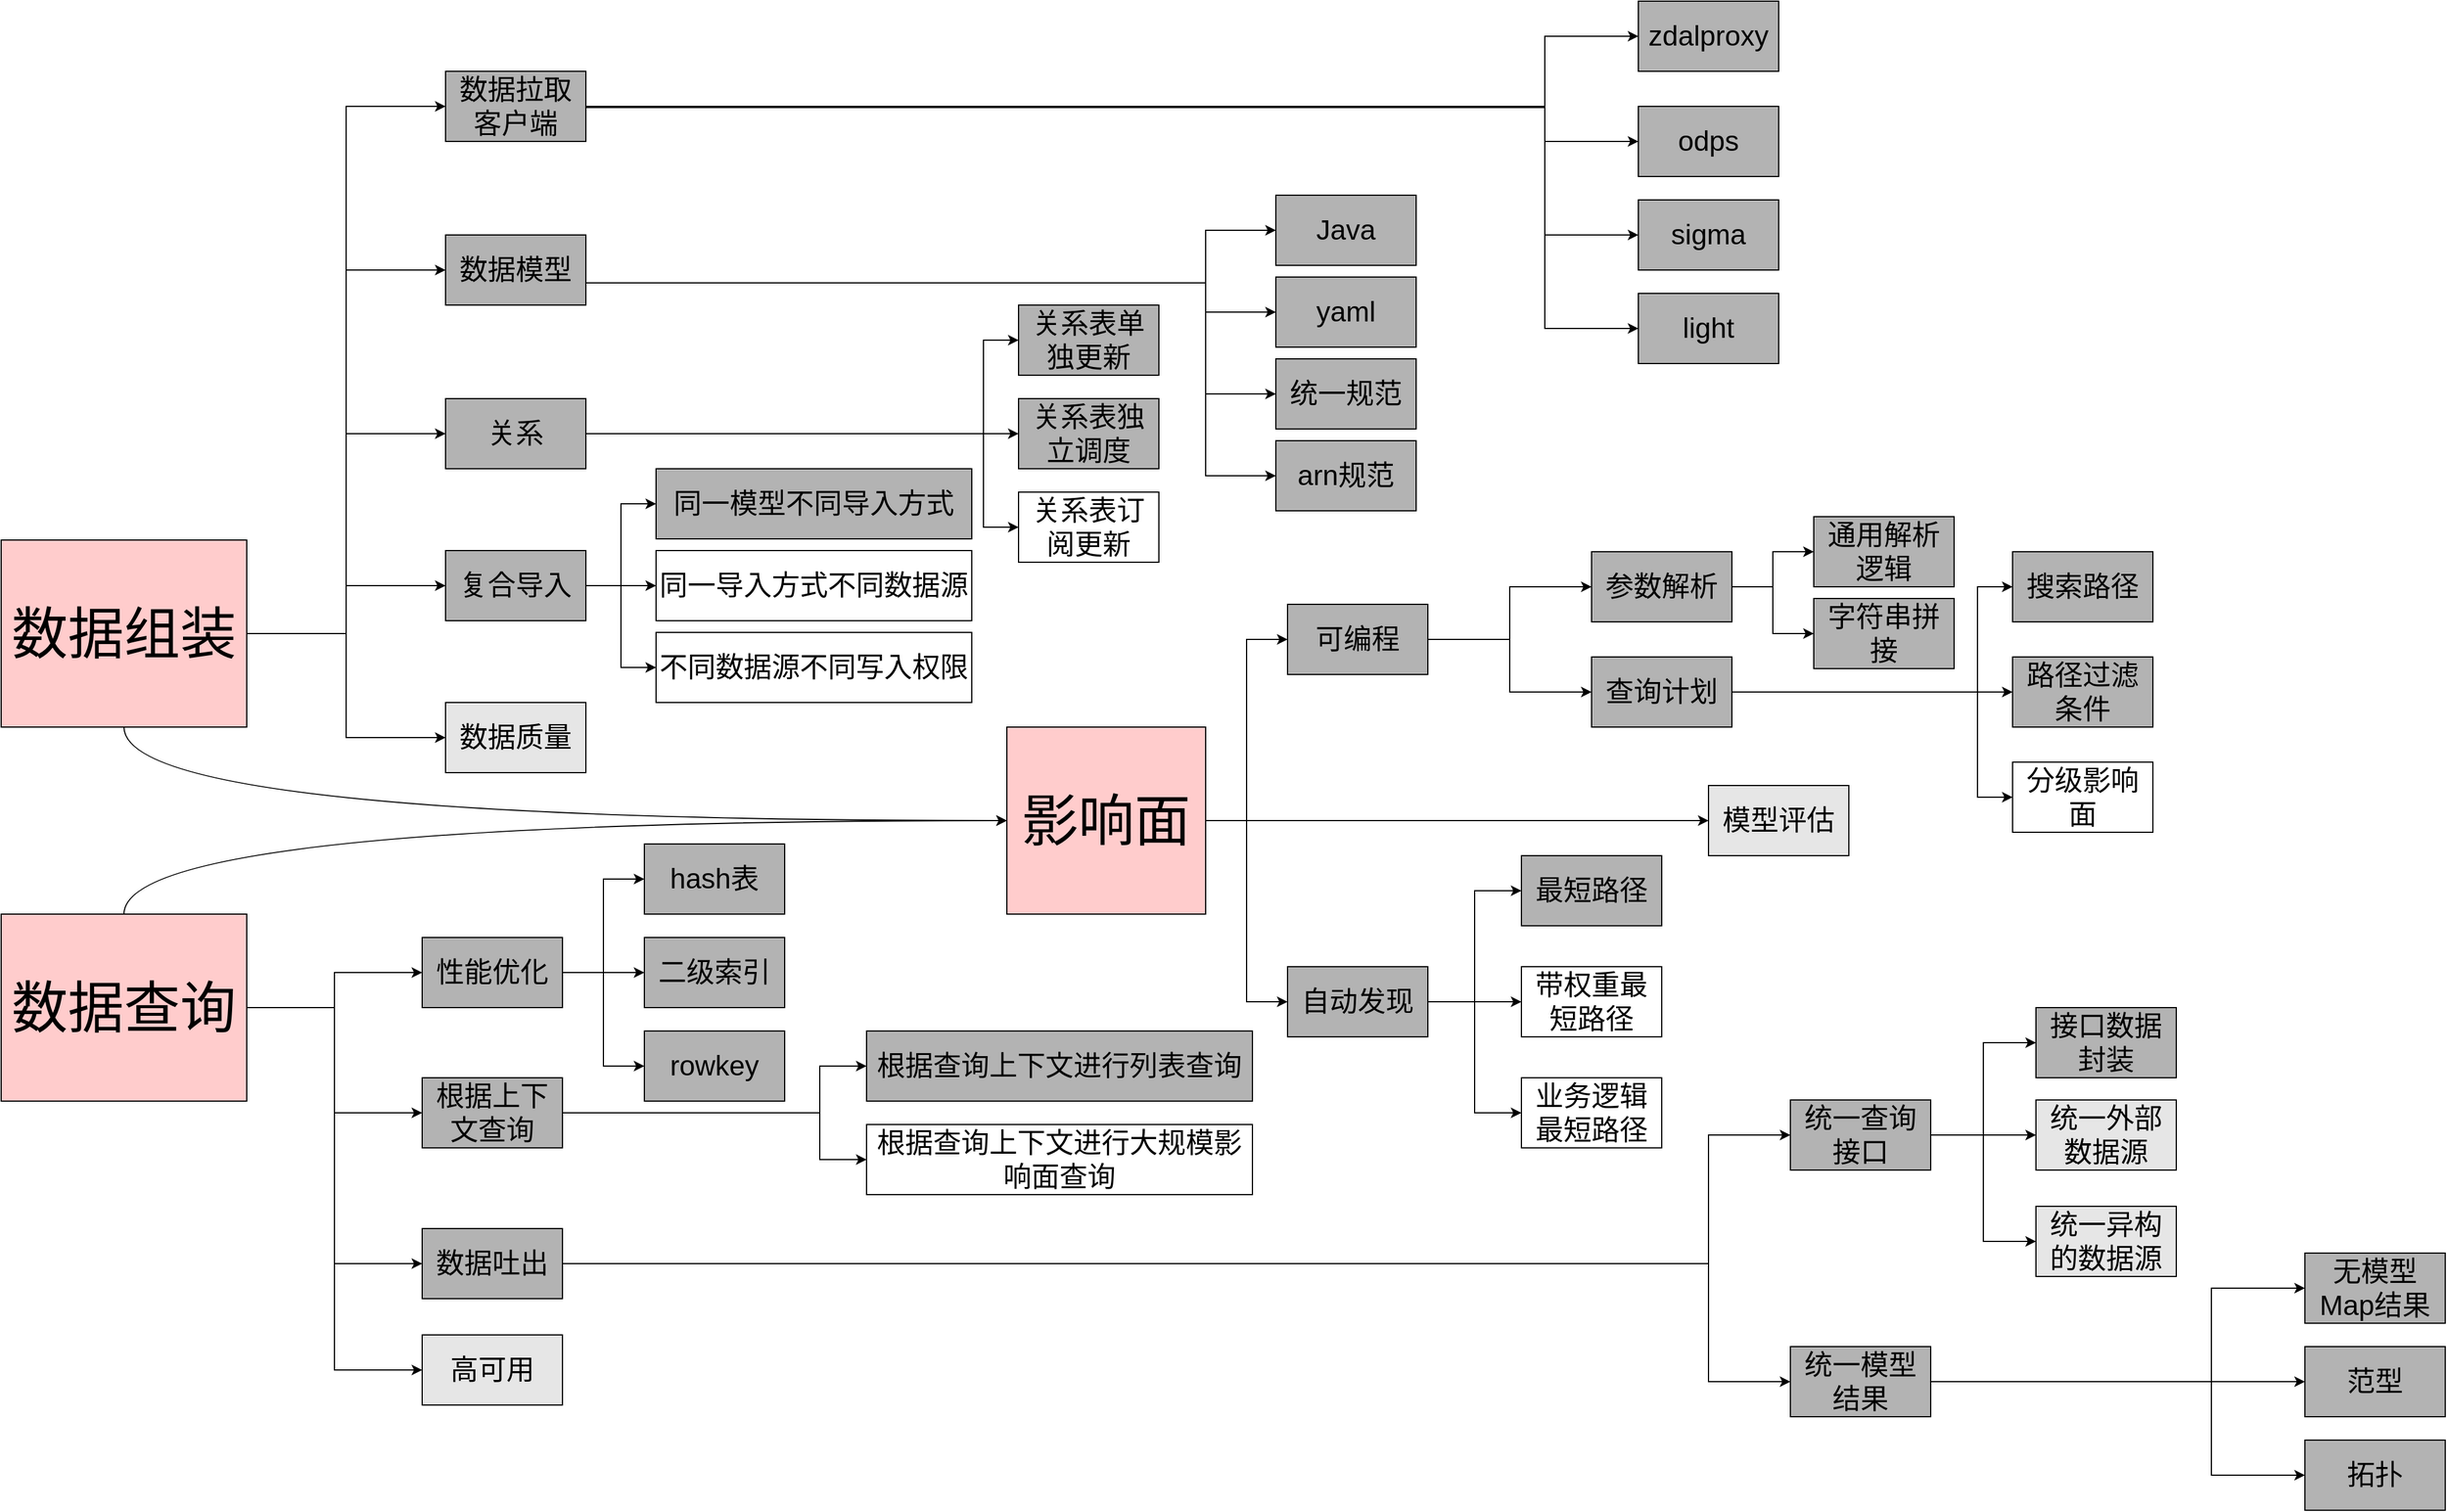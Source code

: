 <mxfile version="12.8.1" type="github">
  <diagram id="SqESzxWNPk29sI8p1Rc2" name="Page-1">
    <mxGraphModel dx="3057" dy="2520" grid="1" gridSize="10" guides="1" tooltips="1" connect="1" arrows="1" fold="1" page="1" pageScale="1" pageWidth="827" pageHeight="1169" math="0" shadow="0">
      <root>
        <mxCell id="0" />
        <mxCell id="1" parent="0" />
        <mxCell id="NBVT0KH5Xc10zF8hWyY_-23" style="edgeStyle=orthogonalEdgeStyle;rounded=0;orthogonalLoop=1;jettySize=auto;html=1;exitX=1;exitY=0.5;exitDx=0;exitDy=0;entryX=0;entryY=0.5;entryDx=0;entryDy=0;fillColor=#B3B3B3;" parent="1" source="fmcavVUVDH8g0gvI5zor-2" target="BBNGL1OK1R0SubXPaPE9-8" edge="1">
          <mxGeometry relative="1" as="geometry">
            <mxPoint x="480" y="-460" as="sourcePoint" />
          </mxGeometry>
        </mxCell>
        <mxCell id="NBVT0KH5Xc10zF8hWyY_-24" style="edgeStyle=orthogonalEdgeStyle;rounded=0;orthogonalLoop=1;jettySize=auto;html=1;exitX=1;exitY=0.5;exitDx=0;exitDy=0;entryX=0;entryY=0.5;entryDx=0;entryDy=0;fillColor=#B3B3B3;" parent="1" source="fmcavVUVDH8g0gvI5zor-2" target="BBNGL1OK1R0SubXPaPE9-7" edge="1">
          <mxGeometry relative="1" as="geometry">
            <mxPoint x="480" y="-460" as="sourcePoint" />
          </mxGeometry>
        </mxCell>
        <mxCell id="NBVT0KH5Xc10zF8hWyY_-25" style="edgeStyle=orthogonalEdgeStyle;rounded=0;orthogonalLoop=1;jettySize=auto;html=1;exitX=1;exitY=0.5;exitDx=0;exitDy=0;entryX=0;entryY=0.5;entryDx=0;entryDy=0;fillColor=#B3B3B3;" parent="1" source="fmcavVUVDH8g0gvI5zor-2" target="BBNGL1OK1R0SubXPaPE9-6" edge="1">
          <mxGeometry relative="1" as="geometry">
            <mxPoint x="480" y="-460" as="sourcePoint" />
          </mxGeometry>
        </mxCell>
        <mxCell id="NBVT0KH5Xc10zF8hWyY_-26" style="edgeStyle=orthogonalEdgeStyle;rounded=0;orthogonalLoop=1;jettySize=auto;html=1;exitX=1;exitY=0.5;exitDx=0;exitDy=0;entryX=0;entryY=0.5;entryDx=0;entryDy=0;fillColor=#B3B3B3;" parent="1" source="fmcavVUVDH8g0gvI5zor-2" target="BBNGL1OK1R0SubXPaPE9-5" edge="1">
          <mxGeometry relative="1" as="geometry">
            <mxPoint x="480" y="-460" as="sourcePoint" />
          </mxGeometry>
        </mxCell>
        <mxCell id="NBVT0KH5Xc10zF8hWyY_-30" style="edgeStyle=orthogonalEdgeStyle;rounded=0;orthogonalLoop=1;jettySize=auto;html=1;exitX=0.5;exitY=1;exitDx=0;exitDy=0;entryX=0;entryY=0.5;entryDx=0;entryDy=0;fillColor=#B3B3B3;curved=1;" parent="1" source="fmcavVUVDH8g0gvI5zor-2" target="BBNGL1OK1R0SubXPaPE9-4" edge="1">
          <mxGeometry relative="1" as="geometry">
            <mxPoint x="420" y="-430.0" as="sourcePoint" />
            <mxPoint x="1070" y="-370.0" as="targetPoint" />
          </mxGeometry>
        </mxCell>
        <mxCell id="6mLLUKD_3d6DJqKXJfNS-2" style="edgeStyle=orthogonalEdgeStyle;rounded=0;orthogonalLoop=1;jettySize=auto;html=1;exitX=1;exitY=0.5;exitDx=0;exitDy=0;entryX=0;entryY=0.5;entryDx=0;entryDy=0;fillColor=#B3B3B3;" parent="1" source="fmcavVUVDH8g0gvI5zor-2" target="6mLLUKD_3d6DJqKXJfNS-1" edge="1">
          <mxGeometry relative="1" as="geometry">
            <mxPoint x="480" y="-460" as="sourcePoint" />
            <mxPoint x="580" y="-380.0" as="targetPoint" />
          </mxGeometry>
        </mxCell>
        <mxCell id="NBVT0KH5Xc10zF8hWyY_-27" style="edgeStyle=orthogonalEdgeStyle;rounded=0;orthogonalLoop=1;jettySize=auto;html=1;exitX=1;exitY=0.5;exitDx=0;exitDy=0;entryX=0;entryY=0.5;entryDx=0;entryDy=0;fillColor=#B3B3B3;" parent="1" source="fmcavVUVDH8g0gvI5zor-4" target="BBNGL1OK1R0SubXPaPE9-9" edge="1">
          <mxGeometry relative="1" as="geometry">
            <mxPoint x="470" y="-129" as="sourcePoint" />
          </mxGeometry>
        </mxCell>
        <mxCell id="NBVT0KH5Xc10zF8hWyY_-28" style="edgeStyle=orthogonalEdgeStyle;rounded=0;orthogonalLoop=1;jettySize=auto;html=1;exitX=1;exitY=0.5;exitDx=0;exitDy=0;entryX=0;entryY=0.5;entryDx=0;entryDy=0;fillColor=#B3B3B3;" parent="1" source="fmcavVUVDH8g0gvI5zor-4" target="BBNGL1OK1R0SubXPaPE9-10" edge="1">
          <mxGeometry relative="1" as="geometry">
            <mxPoint x="470" y="-129" as="sourcePoint" />
          </mxGeometry>
        </mxCell>
        <mxCell id="NBVT0KH5Xc10zF8hWyY_-29" style="edgeStyle=orthogonalEdgeStyle;rounded=0;orthogonalLoop=1;jettySize=auto;html=1;exitX=1;exitY=0.5;exitDx=0;exitDy=0;entryX=0;entryY=0.5;entryDx=0;entryDy=0;fillColor=#B3B3B3;" parent="1" source="fmcavVUVDH8g0gvI5zor-4" target="BBNGL1OK1R0SubXPaPE9-11" edge="1">
          <mxGeometry relative="1" as="geometry">
            <mxPoint x="470" y="-129" as="sourcePoint" />
          </mxGeometry>
        </mxCell>
        <mxCell id="NBVT0KH5Xc10zF8hWyY_-31" style="edgeStyle=orthogonalEdgeStyle;rounded=0;orthogonalLoop=1;jettySize=auto;html=1;exitX=0.5;exitY=0;exitDx=0;exitDy=0;entryX=0;entryY=0.5;entryDx=0;entryDy=0;fillColor=#B3B3B3;curved=1;" parent="1" source="fmcavVUVDH8g0gvI5zor-4" target="BBNGL1OK1R0SubXPaPE9-4" edge="1">
          <mxGeometry relative="1" as="geometry">
            <mxPoint x="410" y="-159" as="sourcePoint" />
          </mxGeometry>
        </mxCell>
        <mxCell id="6mLLUKD_3d6DJqKXJfNS-4" style="edgeStyle=orthogonalEdgeStyle;rounded=0;orthogonalLoop=1;jettySize=auto;html=1;exitX=1;exitY=0.5;exitDx=0;exitDy=0;entryX=0;entryY=0.5;entryDx=0;entryDy=0;fillColor=#B3B3B3;" parent="1" source="fmcavVUVDH8g0gvI5zor-4" target="6mLLUKD_3d6DJqKXJfNS-3" edge="1">
          <mxGeometry relative="1" as="geometry">
            <mxPoint x="470" y="-129" as="sourcePoint" />
          </mxGeometry>
        </mxCell>
        <mxCell id="NBVT0KH5Xc10zF8hWyY_-32" style="edgeStyle=orthogonalEdgeStyle;rounded=0;orthogonalLoop=1;jettySize=auto;html=1;exitX=1;exitY=0.5;exitDx=0;exitDy=0;entryX=0;entryY=0.5;entryDx=0;entryDy=0;fillColor=#B3B3B3;" parent="1" source="BBNGL1OK1R0SubXPaPE9-4" target="BBNGL1OK1R0SubXPaPE9-12" edge="1">
          <mxGeometry relative="1" as="geometry" />
        </mxCell>
        <mxCell id="NBVT0KH5Xc10zF8hWyY_-33" style="edgeStyle=orthogonalEdgeStyle;rounded=0;orthogonalLoop=1;jettySize=auto;html=1;exitX=1;exitY=0.5;exitDx=0;exitDy=0;entryX=0;entryY=0.5;entryDx=0;entryDy=0;fillColor=#B3B3B3;" parent="1" source="BBNGL1OK1R0SubXPaPE9-4" target="BBNGL1OK1R0SubXPaPE9-13" edge="1">
          <mxGeometry relative="1" as="geometry" />
        </mxCell>
        <mxCell id="6mLLUKD_3d6DJqKXJfNS-6" style="edgeStyle=orthogonalEdgeStyle;rounded=0;orthogonalLoop=1;jettySize=auto;html=1;exitX=1;exitY=0.5;exitDx=0;exitDy=0;entryX=0;entryY=0.5;entryDx=0;entryDy=0;fillColor=#B3B3B3;" parent="1" source="BBNGL1OK1R0SubXPaPE9-4" target="6mLLUKD_3d6DJqKXJfNS-5" edge="1">
          <mxGeometry relative="1" as="geometry" />
        </mxCell>
        <mxCell id="BBNGL1OK1R0SubXPaPE9-4" value="&lt;font style=&quot;font-size: 48px&quot;&gt;影响面&lt;/font&gt;" style="rounded=0;whiteSpace=wrap;html=1;fillColor=#FFCCCC;" parent="1" vertex="1">
          <mxGeometry x="1060" y="-339" width="170" height="160" as="geometry" />
        </mxCell>
        <mxCell id="NBVT0KH5Xc10zF8hWyY_-57" style="edgeStyle=orthogonalEdgeStyle;rounded=0;orthogonalLoop=1;jettySize=auto;html=1;exitX=1;exitY=0.5;exitDx=0;exitDy=0;entryX=0;entryY=0.5;entryDx=0;entryDy=0;fillColor=#B3B3B3;" parent="1" source="BBNGL1OK1R0SubXPaPE9-5" target="NBVT0KH5Xc10zF8hWyY_-35" edge="1">
          <mxGeometry relative="1" as="geometry">
            <mxPoint x="880.0" y="-789" as="targetPoint" />
            <Array as="points">
              <mxPoint x="1520" y="-869" />
              <mxPoint x="1520" y="-930" />
            </Array>
          </mxGeometry>
        </mxCell>
        <mxCell id="NBVT0KH5Xc10zF8hWyY_-58" style="edgeStyle=orthogonalEdgeStyle;rounded=0;orthogonalLoop=1;jettySize=auto;html=1;exitX=1;exitY=0.5;exitDx=0;exitDy=0;entryX=0;entryY=0.5;entryDx=0;entryDy=0;fillColor=#B3B3B3;" parent="1" source="BBNGL1OK1R0SubXPaPE9-5" target="NBVT0KH5Xc10zF8hWyY_-36" edge="1">
          <mxGeometry relative="1" as="geometry">
            <Array as="points">
              <mxPoint x="1520" y="-870" />
              <mxPoint x="1520" y="-840" />
            </Array>
          </mxGeometry>
        </mxCell>
        <mxCell id="NBVT0KH5Xc10zF8hWyY_-59" style="edgeStyle=orthogonalEdgeStyle;rounded=0;orthogonalLoop=1;jettySize=auto;html=1;exitX=1;exitY=0.5;exitDx=0;exitDy=0;entryX=0;entryY=0.5;entryDx=0;entryDy=0;fillColor=#B3B3B3;" parent="1" source="BBNGL1OK1R0SubXPaPE9-5" target="NBVT0KH5Xc10zF8hWyY_-37" edge="1">
          <mxGeometry relative="1" as="geometry">
            <Array as="points">
              <mxPoint x="1520" y="-870" />
              <mxPoint x="1520" y="-760" />
            </Array>
          </mxGeometry>
        </mxCell>
        <mxCell id="NBVT0KH5Xc10zF8hWyY_-60" style="edgeStyle=orthogonalEdgeStyle;rounded=0;orthogonalLoop=1;jettySize=auto;html=1;exitX=1;exitY=0.5;exitDx=0;exitDy=0;entryX=0;entryY=0.5;entryDx=0;entryDy=0;fillColor=#B3B3B3;" parent="1" source="BBNGL1OK1R0SubXPaPE9-5" target="NBVT0KH5Xc10zF8hWyY_-38" edge="1">
          <mxGeometry relative="1" as="geometry">
            <Array as="points">
              <mxPoint x="1520" y="-870" />
              <mxPoint x="1520" y="-680" />
            </Array>
          </mxGeometry>
        </mxCell>
        <mxCell id="BBNGL1OK1R0SubXPaPE9-5" value="&lt;font style=&quot;font-size: 24px&quot;&gt;数据拉取客户端&lt;/font&gt;" style="rounded=0;whiteSpace=wrap;html=1;fillColor=#B3B3B3;" parent="1" vertex="1">
          <mxGeometry x="580" y="-900" width="120" height="60" as="geometry" />
        </mxCell>
        <mxCell id="NBVT0KH5Xc10zF8hWyY_-94" style="edgeStyle=orthogonalEdgeStyle;rounded=0;orthogonalLoop=1;jettySize=auto;html=1;exitX=1;exitY=0.5;exitDx=0;exitDy=0;entryX=0;entryY=0.5;entryDx=0;entryDy=0;fillColor=#B3B3B3;" parent="1" source="BBNGL1OK1R0SubXPaPE9-6" target="NBVT0KH5Xc10zF8hWyY_-39" edge="1">
          <mxGeometry relative="1" as="geometry">
            <Array as="points">
              <mxPoint x="700" y="-719" />
              <mxPoint x="1230" y="-719" />
              <mxPoint x="1230" y="-764" />
            </Array>
          </mxGeometry>
        </mxCell>
        <mxCell id="NBVT0KH5Xc10zF8hWyY_-95" style="edgeStyle=orthogonalEdgeStyle;rounded=0;orthogonalLoop=1;jettySize=auto;html=1;exitX=1;exitY=0.5;exitDx=0;exitDy=0;entryX=0;entryY=0.5;entryDx=0;entryDy=0;fillColor=#B3B3B3;" parent="1" source="BBNGL1OK1R0SubXPaPE9-6" target="NBVT0KH5Xc10zF8hWyY_-40" edge="1">
          <mxGeometry relative="1" as="geometry">
            <Array as="points">
              <mxPoint x="700" y="-719" />
              <mxPoint x="1230" y="-719" />
              <mxPoint x="1230" y="-694" />
            </Array>
          </mxGeometry>
        </mxCell>
        <mxCell id="NBVT0KH5Xc10zF8hWyY_-96" style="edgeStyle=orthogonalEdgeStyle;rounded=0;orthogonalLoop=1;jettySize=auto;html=1;exitX=1;exitY=0.5;exitDx=0;exitDy=0;entryX=0;entryY=0.5;entryDx=0;entryDy=0;fillColor=#B3B3B3;" parent="1" source="BBNGL1OK1R0SubXPaPE9-6" target="NBVT0KH5Xc10zF8hWyY_-41" edge="1">
          <mxGeometry relative="1" as="geometry">
            <Array as="points">
              <mxPoint x="700" y="-719" />
              <mxPoint x="1230" y="-719" />
              <mxPoint x="1230" y="-624" />
            </Array>
          </mxGeometry>
        </mxCell>
        <mxCell id="NBVT0KH5Xc10zF8hWyY_-97" style="edgeStyle=orthogonalEdgeStyle;rounded=0;orthogonalLoop=1;jettySize=auto;html=1;exitX=1;exitY=0.5;exitDx=0;exitDy=0;entryX=0;entryY=0.5;entryDx=0;entryDy=0;fillColor=#B3B3B3;" parent="1" source="BBNGL1OK1R0SubXPaPE9-6" target="NBVT0KH5Xc10zF8hWyY_-42" edge="1">
          <mxGeometry relative="1" as="geometry">
            <Array as="points">
              <mxPoint x="700" y="-719" />
              <mxPoint x="1230" y="-719" />
              <mxPoint x="1230" y="-554" />
            </Array>
          </mxGeometry>
        </mxCell>
        <mxCell id="BBNGL1OK1R0SubXPaPE9-6" value="&lt;font style=&quot;font-size: 24px&quot;&gt;数据模型&lt;/font&gt;" style="rounded=0;whiteSpace=wrap;html=1;fillColor=#B3B3B3;" parent="1" vertex="1">
          <mxGeometry x="580" y="-760" width="120" height="60" as="geometry" />
        </mxCell>
        <mxCell id="NBVT0KH5Xc10zF8hWyY_-55" style="edgeStyle=orthogonalEdgeStyle;rounded=0;orthogonalLoop=1;jettySize=auto;html=1;exitX=1;exitY=0.5;exitDx=0;exitDy=0;entryX=0;entryY=0.5;entryDx=0;entryDy=0;fillColor=#B3B3B3;" parent="1" source="BBNGL1OK1R0SubXPaPE9-7" target="NBVT0KH5Xc10zF8hWyY_-53" edge="1">
          <mxGeometry relative="1" as="geometry">
            <Array as="points">
              <mxPoint x="1040" y="-590" />
              <mxPoint x="1040" y="-670" />
            </Array>
          </mxGeometry>
        </mxCell>
        <mxCell id="NBVT0KH5Xc10zF8hWyY_-56" style="edgeStyle=orthogonalEdgeStyle;rounded=0;orthogonalLoop=1;jettySize=auto;html=1;exitX=1;exitY=0.5;exitDx=0;exitDy=0;entryX=0;entryY=0.5;entryDx=0;entryDy=0;fillColor=#B3B3B3;" parent="1" source="BBNGL1OK1R0SubXPaPE9-7" target="NBVT0KH5Xc10zF8hWyY_-54" edge="1">
          <mxGeometry relative="1" as="geometry">
            <Array as="points">
              <mxPoint x="1040" y="-590" />
              <mxPoint x="1040" y="-510" />
            </Array>
          </mxGeometry>
        </mxCell>
        <mxCell id="BBNGL1OK1R0SubXPaPE9-7" value="&lt;font style=&quot;font-size: 24px&quot;&gt;关系&lt;/font&gt;" style="rounded=0;whiteSpace=wrap;html=1;fillColor=#B3B3B3;" parent="1" vertex="1">
          <mxGeometry x="580" y="-620" width="120" height="60" as="geometry" />
        </mxCell>
        <mxCell id="NBVT0KH5Xc10zF8hWyY_-64" style="edgeStyle=orthogonalEdgeStyle;rounded=0;orthogonalLoop=1;jettySize=auto;html=1;exitX=1;exitY=0.5;exitDx=0;exitDy=0;entryX=0;entryY=0.5;entryDx=0;entryDy=0;fillColor=#B3B3B3;" parent="1" source="BBNGL1OK1R0SubXPaPE9-8" target="NBVT0KH5Xc10zF8hWyY_-61" edge="1">
          <mxGeometry relative="1" as="geometry" />
        </mxCell>
        <mxCell id="NBVT0KH5Xc10zF8hWyY_-65" style="edgeStyle=orthogonalEdgeStyle;rounded=0;orthogonalLoop=1;jettySize=auto;html=1;exitX=1;exitY=0.5;exitDx=0;exitDy=0;entryX=0;entryY=0.5;entryDx=0;entryDy=0;fillColor=#B3B3B3;" parent="1" source="BBNGL1OK1R0SubXPaPE9-8" target="NBVT0KH5Xc10zF8hWyY_-62" edge="1">
          <mxGeometry relative="1" as="geometry" />
        </mxCell>
        <mxCell id="NBVT0KH5Xc10zF8hWyY_-66" style="edgeStyle=orthogonalEdgeStyle;rounded=0;orthogonalLoop=1;jettySize=auto;html=1;exitX=1;exitY=0.5;exitDx=0;exitDy=0;entryX=0;entryY=0.5;entryDx=0;entryDy=0;fillColor=#B3B3B3;" parent="1" source="BBNGL1OK1R0SubXPaPE9-8" target="NBVT0KH5Xc10zF8hWyY_-63" edge="1">
          <mxGeometry relative="1" as="geometry" />
        </mxCell>
        <mxCell id="BBNGL1OK1R0SubXPaPE9-8" value="&lt;font style=&quot;font-size: 24px&quot;&gt;复合导入&lt;/font&gt;" style="rounded=0;whiteSpace=wrap;html=1;fillColor=#B3B3B3;" parent="1" vertex="1">
          <mxGeometry x="580" y="-490" width="120" height="60" as="geometry" />
        </mxCell>
        <mxCell id="NBVT0KH5Xc10zF8hWyY_-74" style="edgeStyle=orthogonalEdgeStyle;rounded=0;orthogonalLoop=1;jettySize=auto;html=1;exitX=1;exitY=0.5;exitDx=0;exitDy=0;entryX=0;entryY=0.5;entryDx=0;entryDy=0;fillColor=#B3B3B3;" parent="1" source="BBNGL1OK1R0SubXPaPE9-9" target="NBVT0KH5Xc10zF8hWyY_-67" edge="1">
          <mxGeometry relative="1" as="geometry" />
        </mxCell>
        <mxCell id="NBVT0KH5Xc10zF8hWyY_-75" style="edgeStyle=orthogonalEdgeStyle;rounded=0;orthogonalLoop=1;jettySize=auto;html=1;exitX=1;exitY=0.5;exitDx=0;exitDy=0;entryX=0;entryY=0.5;entryDx=0;entryDy=0;fillColor=#B3B3B3;" parent="1" source="BBNGL1OK1R0SubXPaPE9-9" target="NBVT0KH5Xc10zF8hWyY_-68" edge="1">
          <mxGeometry relative="1" as="geometry" />
        </mxCell>
        <mxCell id="NBVT0KH5Xc10zF8hWyY_-76" style="edgeStyle=orthogonalEdgeStyle;rounded=0;orthogonalLoop=1;jettySize=auto;html=1;exitX=1;exitY=0.5;exitDx=0;exitDy=0;entryX=0;entryY=0.5;entryDx=0;entryDy=0;fillColor=#B3B3B3;" parent="1" source="BBNGL1OK1R0SubXPaPE9-9" target="NBVT0KH5Xc10zF8hWyY_-69" edge="1">
          <mxGeometry relative="1" as="geometry" />
        </mxCell>
        <mxCell id="BBNGL1OK1R0SubXPaPE9-9" value="&lt;font style=&quot;font-size: 24px&quot;&gt;性能优化&lt;/font&gt;" style="rounded=0;whiteSpace=wrap;html=1;fillColor=#B3B3B3;" parent="1" vertex="1">
          <mxGeometry x="560" y="-159" width="120" height="60" as="geometry" />
        </mxCell>
        <mxCell id="NBVT0KH5Xc10zF8hWyY_-77" style="edgeStyle=orthogonalEdgeStyle;rounded=0;orthogonalLoop=1;jettySize=auto;html=1;exitX=1;exitY=0.5;exitDx=0;exitDy=0;entryX=0;entryY=0.5;entryDx=0;entryDy=0;fillColor=#B3B3B3;" parent="1" source="BBNGL1OK1R0SubXPaPE9-10" target="NBVT0KH5Xc10zF8hWyY_-70" edge="1">
          <mxGeometry relative="1" as="geometry">
            <Array as="points">
              <mxPoint x="900" y="-9" />
              <mxPoint x="900" y="-49" />
            </Array>
          </mxGeometry>
        </mxCell>
        <mxCell id="NBVT0KH5Xc10zF8hWyY_-78" style="edgeStyle=orthogonalEdgeStyle;rounded=0;orthogonalLoop=1;jettySize=auto;html=1;exitX=1;exitY=0.5;exitDx=0;exitDy=0;entryX=0;entryY=0.5;entryDx=0;entryDy=0;fillColor=#B3B3B3;" parent="1" source="BBNGL1OK1R0SubXPaPE9-10" target="NBVT0KH5Xc10zF8hWyY_-71" edge="1">
          <mxGeometry relative="1" as="geometry">
            <Array as="points">
              <mxPoint x="900" y="-9" />
              <mxPoint x="900" y="31" />
            </Array>
          </mxGeometry>
        </mxCell>
        <mxCell id="BBNGL1OK1R0SubXPaPE9-10" value="&lt;font style=&quot;font-size: 24px&quot;&gt;根据上下文查询&lt;/font&gt;" style="rounded=0;whiteSpace=wrap;html=1;fillColor=#B3B3B3;" parent="1" vertex="1">
          <mxGeometry x="560" y="-39" width="120" height="60" as="geometry" />
        </mxCell>
        <mxCell id="NBVT0KH5Xc10zF8hWyY_-79" style="edgeStyle=orthogonalEdgeStyle;rounded=0;orthogonalLoop=1;jettySize=auto;html=1;exitX=1;exitY=0.5;exitDx=0;exitDy=0;entryX=0;entryY=0.5;entryDx=0;entryDy=0;fillColor=#B3B3B3;" parent="1" source="BBNGL1OK1R0SubXPaPE9-11" target="NBVT0KH5Xc10zF8hWyY_-72" edge="1">
          <mxGeometry relative="1" as="geometry">
            <Array as="points">
              <mxPoint x="1660" y="120" />
              <mxPoint x="1660" y="10" />
            </Array>
          </mxGeometry>
        </mxCell>
        <mxCell id="NBVT0KH5Xc10zF8hWyY_-80" style="edgeStyle=orthogonalEdgeStyle;rounded=0;orthogonalLoop=1;jettySize=auto;html=1;exitX=1;exitY=0.5;exitDx=0;exitDy=0;entryX=0;entryY=0.5;entryDx=0;entryDy=0;fillColor=#B3B3B3;" parent="1" source="BBNGL1OK1R0SubXPaPE9-11" target="NBVT0KH5Xc10zF8hWyY_-73" edge="1">
          <mxGeometry relative="1" as="geometry">
            <Array as="points">
              <mxPoint x="1660" y="120" />
              <mxPoint x="1660" y="221" />
            </Array>
          </mxGeometry>
        </mxCell>
        <mxCell id="BBNGL1OK1R0SubXPaPE9-11" value="&lt;font style=&quot;font-size: 24px&quot;&gt;数据吐出&lt;/font&gt;" style="rounded=0;whiteSpace=wrap;html=1;fillColor=#B3B3B3;" parent="1" vertex="1">
          <mxGeometry x="560" y="90" width="120" height="60" as="geometry" />
        </mxCell>
        <mxCell id="NBVT0KH5Xc10zF8hWyY_-108" style="edgeStyle=orthogonalEdgeStyle;rounded=0;orthogonalLoop=1;jettySize=auto;html=1;exitX=1;exitY=0.5;exitDx=0;exitDy=0;entryX=0;entryY=0.5;entryDx=0;entryDy=0;fillColor=#B3B3B3;" parent="1" source="BBNGL1OK1R0SubXPaPE9-12" target="NBVT0KH5Xc10zF8hWyY_-98" edge="1">
          <mxGeometry relative="1" as="geometry" />
        </mxCell>
        <mxCell id="NBVT0KH5Xc10zF8hWyY_-109" style="edgeStyle=orthogonalEdgeStyle;rounded=0;orthogonalLoop=1;jettySize=auto;html=1;exitX=1;exitY=0.5;exitDx=0;exitDy=0;entryX=0;entryY=0.5;entryDx=0;entryDy=0;fillColor=#B3B3B3;" parent="1" source="BBNGL1OK1R0SubXPaPE9-12" target="NBVT0KH5Xc10zF8hWyY_-99" edge="1">
          <mxGeometry relative="1" as="geometry" />
        </mxCell>
        <mxCell id="BBNGL1OK1R0SubXPaPE9-12" value="&lt;font style=&quot;font-size: 24px&quot;&gt;可编程&lt;/font&gt;" style="rounded=0;whiteSpace=wrap;html=1;fillColor=#B3B3B3;" parent="1" vertex="1">
          <mxGeometry x="1300" y="-444" width="120" height="60" as="geometry" />
        </mxCell>
        <mxCell id="NBVT0KH5Xc10zF8hWyY_-110" style="edgeStyle=orthogonalEdgeStyle;rounded=0;orthogonalLoop=1;jettySize=auto;html=1;exitX=1;exitY=0.5;exitDx=0;exitDy=0;entryX=0;entryY=0.5;entryDx=0;entryDy=0;fillColor=#B3B3B3;" parent="1" source="BBNGL1OK1R0SubXPaPE9-13" target="NBVT0KH5Xc10zF8hWyY_-100" edge="1">
          <mxGeometry relative="1" as="geometry" />
        </mxCell>
        <mxCell id="NBVT0KH5Xc10zF8hWyY_-111" style="edgeStyle=orthogonalEdgeStyle;rounded=0;orthogonalLoop=1;jettySize=auto;html=1;exitX=1;exitY=0.5;exitDx=0;exitDy=0;entryX=0;entryY=0.5;entryDx=0;entryDy=0;fillColor=#B3B3B3;" parent="1" source="BBNGL1OK1R0SubXPaPE9-13" target="NBVT0KH5Xc10zF8hWyY_-101" edge="1">
          <mxGeometry relative="1" as="geometry" />
        </mxCell>
        <mxCell id="NBVT0KH5Xc10zF8hWyY_-112" style="edgeStyle=orthogonalEdgeStyle;rounded=0;orthogonalLoop=1;jettySize=auto;html=1;exitX=1;exitY=0.5;exitDx=0;exitDy=0;entryX=0;entryY=0.5;entryDx=0;entryDy=0;fillColor=#B3B3B3;" parent="1" source="BBNGL1OK1R0SubXPaPE9-13" target="NBVT0KH5Xc10zF8hWyY_-102" edge="1">
          <mxGeometry relative="1" as="geometry" />
        </mxCell>
        <mxCell id="BBNGL1OK1R0SubXPaPE9-13" value="&lt;font style=&quot;font-size: 24px&quot;&gt;自动发现&lt;/font&gt;" style="rounded=0;whiteSpace=wrap;html=1;fillColor=#B3B3B3;" parent="1" vertex="1">
          <mxGeometry x="1300" y="-134" width="120" height="60" as="geometry" />
        </mxCell>
        <mxCell id="NBVT0KH5Xc10zF8hWyY_-35" value="&lt;font style=&quot;font-size: 24px&quot;&gt;zdalproxy&lt;/font&gt;" style="rounded=0;whiteSpace=wrap;html=1;fillColor=#B3B3B3;" parent="1" vertex="1">
          <mxGeometry x="1600" y="-960" width="120" height="60" as="geometry" />
        </mxCell>
        <mxCell id="NBVT0KH5Xc10zF8hWyY_-36" value="&lt;font style=&quot;font-size: 24px&quot;&gt;odps&lt;/font&gt;" style="rounded=0;whiteSpace=wrap;html=1;fillColor=#B3B3B3;" parent="1" vertex="1">
          <mxGeometry x="1600" y="-870" width="120" height="60" as="geometry" />
        </mxCell>
        <mxCell id="NBVT0KH5Xc10zF8hWyY_-37" value="&lt;font style=&quot;font-size: 24px&quot;&gt;sigma&lt;/font&gt;" style="rounded=0;whiteSpace=wrap;html=1;fillColor=#B3B3B3;" parent="1" vertex="1">
          <mxGeometry x="1600" y="-790" width="120" height="60" as="geometry" />
        </mxCell>
        <mxCell id="NBVT0KH5Xc10zF8hWyY_-38" value="&lt;font style=&quot;font-size: 24px&quot;&gt;light&lt;/font&gt;" style="rounded=0;whiteSpace=wrap;html=1;fillColor=#B3B3B3;" parent="1" vertex="1">
          <mxGeometry x="1600" y="-710" width="120" height="60" as="geometry" />
        </mxCell>
        <mxCell id="NBVT0KH5Xc10zF8hWyY_-39" value="&lt;font style=&quot;font-size: 24px&quot;&gt;Java&lt;/font&gt;" style="rounded=0;whiteSpace=wrap;html=1;fillColor=#B3B3B3;" parent="1" vertex="1">
          <mxGeometry x="1290" y="-794" width="120" height="60" as="geometry" />
        </mxCell>
        <mxCell id="NBVT0KH5Xc10zF8hWyY_-40" value="&lt;font style=&quot;font-size: 24px&quot;&gt;yaml&lt;/font&gt;" style="rounded=0;whiteSpace=wrap;html=1;fillColor=#B3B3B3;" parent="1" vertex="1">
          <mxGeometry x="1290" y="-724" width="120" height="60" as="geometry" />
        </mxCell>
        <mxCell id="NBVT0KH5Xc10zF8hWyY_-41" value="&lt;font style=&quot;font-size: 24px&quot;&gt;统一规范&lt;/font&gt;" style="rounded=0;whiteSpace=wrap;html=1;fillColor=#B3B3B3;" parent="1" vertex="1">
          <mxGeometry x="1290" y="-654" width="120" height="60" as="geometry" />
        </mxCell>
        <mxCell id="NBVT0KH5Xc10zF8hWyY_-42" value="&lt;font style=&quot;font-size: 24px&quot;&gt;arn规范&lt;/font&gt;" style="rounded=0;whiteSpace=wrap;html=1;fillColor=#B3B3B3;" parent="1" vertex="1">
          <mxGeometry x="1290" y="-584" width="120" height="60" as="geometry" />
        </mxCell>
        <mxCell id="NBVT0KH5Xc10zF8hWyY_-51" value="&lt;font style=&quot;font-size: 24px&quot;&gt;关系表独立调度&lt;/font&gt;" style="rounded=0;whiteSpace=wrap;html=1;fillColor=#B3B3B3;" parent="1" vertex="1">
          <mxGeometry x="1070" y="-620" width="120" height="60" as="geometry" />
        </mxCell>
        <mxCell id="NBVT0KH5Xc10zF8hWyY_-52" value="" style="edgeStyle=orthogonalEdgeStyle;rounded=0;orthogonalLoop=1;jettySize=auto;html=1;fillColor=#B3B3B3;" parent="1" source="BBNGL1OK1R0SubXPaPE9-7" target="NBVT0KH5Xc10zF8hWyY_-51" edge="1">
          <mxGeometry relative="1" as="geometry" />
        </mxCell>
        <mxCell id="NBVT0KH5Xc10zF8hWyY_-53" value="&lt;font style=&quot;font-size: 24px&quot;&gt;关系表单独更新&lt;/font&gt;" style="rounded=0;whiteSpace=wrap;html=1;fillColor=#B3B3B3;" parent="1" vertex="1">
          <mxGeometry x="1070" y="-700" width="120" height="60" as="geometry" />
        </mxCell>
        <mxCell id="NBVT0KH5Xc10zF8hWyY_-54" value="&lt;font style=&quot;font-size: 24px&quot;&gt;关系表订阅更新&lt;/font&gt;" style="rounded=0;whiteSpace=wrap;html=1;fillColor=#FFFFFF;" parent="1" vertex="1">
          <mxGeometry x="1070" y="-540" width="120" height="60" as="geometry" />
        </mxCell>
        <mxCell id="NBVT0KH5Xc10zF8hWyY_-61" value="&lt;font style=&quot;font-size: 24px&quot;&gt;同一模型不同导入方式&lt;/font&gt;" style="rounded=0;whiteSpace=wrap;html=1;fillColor=#B3B3B3;" parent="1" vertex="1">
          <mxGeometry x="760" y="-560" width="270" height="60" as="geometry" />
        </mxCell>
        <mxCell id="NBVT0KH5Xc10zF8hWyY_-62" value="&lt;font style=&quot;font-size: 24px&quot;&gt;同一导入方式不同数据源&lt;/font&gt;" style="rounded=0;whiteSpace=wrap;html=1;fillColor=none;" parent="1" vertex="1">
          <mxGeometry x="760" y="-490" width="270" height="60" as="geometry" />
        </mxCell>
        <mxCell id="NBVT0KH5Xc10zF8hWyY_-63" value="&lt;font style=&quot;font-size: 24px&quot;&gt;不同数据源不同写入权限&lt;/font&gt;" style="rounded=0;whiteSpace=wrap;html=1;fillColor=none;" parent="1" vertex="1">
          <mxGeometry x="760" y="-420" width="270" height="60" as="geometry" />
        </mxCell>
        <mxCell id="NBVT0KH5Xc10zF8hWyY_-67" value="&lt;font style=&quot;font-size: 24px&quot;&gt;hash表&lt;/font&gt;" style="rounded=0;whiteSpace=wrap;html=1;fillColor=#B3B3B3;" parent="1" vertex="1">
          <mxGeometry x="750" y="-239" width="120" height="60" as="geometry" />
        </mxCell>
        <mxCell id="NBVT0KH5Xc10zF8hWyY_-68" value="&lt;font style=&quot;font-size: 24px&quot;&gt;二级索引&lt;/font&gt;" style="rounded=0;whiteSpace=wrap;html=1;fillColor=#B3B3B3;" parent="1" vertex="1">
          <mxGeometry x="750" y="-159" width="120" height="60" as="geometry" />
        </mxCell>
        <mxCell id="NBVT0KH5Xc10zF8hWyY_-69" value="&lt;font style=&quot;font-size: 24px&quot;&gt;rowkey&lt;/font&gt;" style="rounded=0;whiteSpace=wrap;html=1;fillColor=#B3B3B3;" parent="1" vertex="1">
          <mxGeometry x="750" y="-79" width="120" height="60" as="geometry" />
        </mxCell>
        <mxCell id="NBVT0KH5Xc10zF8hWyY_-70" value="&lt;font style=&quot;font-size: 24px&quot;&gt;根据查询上下文进行列表查询&lt;/font&gt;" style="rounded=0;whiteSpace=wrap;html=1;fillColor=#B3B3B3;" parent="1" vertex="1">
          <mxGeometry x="940" y="-79" width="330" height="60" as="geometry" />
        </mxCell>
        <mxCell id="NBVT0KH5Xc10zF8hWyY_-71" value="&lt;font style=&quot;font-size: 24px&quot;&gt;根据查询上下文进行大规模影响面查询&lt;/font&gt;" style="rounded=0;whiteSpace=wrap;html=1;fillColor=none;" parent="1" vertex="1">
          <mxGeometry x="940" y="1" width="330" height="60" as="geometry" />
        </mxCell>
        <mxCell id="NBVT0KH5Xc10zF8hWyY_-87" style="edgeStyle=orthogonalEdgeStyle;rounded=0;orthogonalLoop=1;jettySize=auto;html=1;exitX=1;exitY=0.5;exitDx=0;exitDy=0;entryX=0;entryY=0.5;entryDx=0;entryDy=0;fillColor=#B3B3B3;" parent="1" source="NBVT0KH5Xc10zF8hWyY_-72" target="NBVT0KH5Xc10zF8hWyY_-81" edge="1">
          <mxGeometry relative="1" as="geometry" />
        </mxCell>
        <mxCell id="NBVT0KH5Xc10zF8hWyY_-88" style="edgeStyle=orthogonalEdgeStyle;rounded=0;orthogonalLoop=1;jettySize=auto;html=1;exitX=1;exitY=0.5;exitDx=0;exitDy=0;entryX=0;entryY=0.5;entryDx=0;entryDy=0;fillColor=#B3B3B3;" parent="1" source="NBVT0KH5Xc10zF8hWyY_-72" target="NBVT0KH5Xc10zF8hWyY_-82" edge="1">
          <mxGeometry relative="1" as="geometry" />
        </mxCell>
        <mxCell id="NBVT0KH5Xc10zF8hWyY_-89" style="edgeStyle=orthogonalEdgeStyle;rounded=0;orthogonalLoop=1;jettySize=auto;html=1;exitX=1;exitY=0.5;exitDx=0;exitDy=0;entryX=0;entryY=0.5;entryDx=0;entryDy=0;fillColor=#B3B3B3;" parent="1" source="NBVT0KH5Xc10zF8hWyY_-72" target="NBVT0KH5Xc10zF8hWyY_-83" edge="1">
          <mxGeometry relative="1" as="geometry" />
        </mxCell>
        <mxCell id="NBVT0KH5Xc10zF8hWyY_-72" value="&lt;font style=&quot;font-size: 24px&quot;&gt;统一查询接口&lt;/font&gt;" style="rounded=0;whiteSpace=wrap;html=1;fillColor=#B3B3B3;" parent="1" vertex="1">
          <mxGeometry x="1730" y="-20" width="120" height="60" as="geometry" />
        </mxCell>
        <mxCell id="NBVT0KH5Xc10zF8hWyY_-90" style="edgeStyle=orthogonalEdgeStyle;rounded=0;orthogonalLoop=1;jettySize=auto;html=1;exitX=1;exitY=0.5;exitDx=0;exitDy=0;entryX=0;entryY=0.5;entryDx=0;entryDy=0;fillColor=#B3B3B3;" parent="1" source="NBVT0KH5Xc10zF8hWyY_-73" target="NBVT0KH5Xc10zF8hWyY_-84" edge="1">
          <mxGeometry relative="1" as="geometry">
            <Array as="points">
              <mxPoint x="2090" y="221" />
              <mxPoint x="2090" y="141" />
            </Array>
          </mxGeometry>
        </mxCell>
        <mxCell id="NBVT0KH5Xc10zF8hWyY_-91" style="edgeStyle=orthogonalEdgeStyle;rounded=0;orthogonalLoop=1;jettySize=auto;html=1;exitX=1;exitY=0.5;exitDx=0;exitDy=0;entryX=0;entryY=0.5;entryDx=0;entryDy=0;fillColor=#B3B3B3;" parent="1" source="NBVT0KH5Xc10zF8hWyY_-73" target="NBVT0KH5Xc10zF8hWyY_-85" edge="1">
          <mxGeometry relative="1" as="geometry" />
        </mxCell>
        <mxCell id="NBVT0KH5Xc10zF8hWyY_-92" style="edgeStyle=orthogonalEdgeStyle;rounded=0;orthogonalLoop=1;jettySize=auto;html=1;exitX=1;exitY=0.5;exitDx=0;exitDy=0;entryX=0;entryY=0.5;entryDx=0;entryDy=0;fillColor=#B3B3B3;" parent="1" source="NBVT0KH5Xc10zF8hWyY_-73" target="NBVT0KH5Xc10zF8hWyY_-86" edge="1">
          <mxGeometry relative="1" as="geometry">
            <mxPoint x="2130" y="301.0" as="targetPoint" />
            <Array as="points">
              <mxPoint x="2090" y="221" />
              <mxPoint x="2090" y="301" />
            </Array>
          </mxGeometry>
        </mxCell>
        <mxCell id="NBVT0KH5Xc10zF8hWyY_-73" value="&lt;font style=&quot;font-size: 24px&quot;&gt;统一模型结果&lt;/font&gt;" style="rounded=0;whiteSpace=wrap;html=1;fillColor=#B3B3B3;" parent="1" vertex="1">
          <mxGeometry x="1730" y="191" width="120" height="60" as="geometry" />
        </mxCell>
        <mxCell id="NBVT0KH5Xc10zF8hWyY_-81" value="&lt;font style=&quot;font-size: 24px&quot;&gt;接口数据封装&lt;/font&gt;" style="rounded=1;whiteSpace=wrap;html=1;arcSize=0;fillColor=#B3B3B3;" parent="1" vertex="1">
          <mxGeometry x="1940" y="-99" width="120" height="60" as="geometry" />
        </mxCell>
        <mxCell id="NBVT0KH5Xc10zF8hWyY_-82" value="&lt;font style=&quot;font-size: 24px&quot;&gt;统一外部数据源&lt;/font&gt;" style="rounded=0;whiteSpace=wrap;html=1;fillColor=#E6E6E6;" parent="1" vertex="1">
          <mxGeometry x="1940" y="-20" width="120" height="60" as="geometry" />
        </mxCell>
        <mxCell id="NBVT0KH5Xc10zF8hWyY_-83" value="&lt;font style=&quot;font-size: 24px&quot;&gt;统一异构的数据源&lt;/font&gt;" style="rounded=0;whiteSpace=wrap;html=1;fillColor=#E6E6E6;" parent="1" vertex="1">
          <mxGeometry x="1940" y="71" width="120" height="60" as="geometry" />
        </mxCell>
        <mxCell id="NBVT0KH5Xc10zF8hWyY_-84" value="&lt;font style=&quot;font-size: 24px&quot;&gt;无模型Map结果&lt;/font&gt;" style="rounded=0;whiteSpace=wrap;html=1;fillColor=#B3B3B3;" parent="1" vertex="1">
          <mxGeometry x="2170" y="111" width="120" height="60" as="geometry" />
        </mxCell>
        <mxCell id="NBVT0KH5Xc10zF8hWyY_-85" value="&lt;font style=&quot;font-size: 24px&quot;&gt;范型&lt;/font&gt;" style="rounded=0;whiteSpace=wrap;html=1;fillColor=#B3B3B3;" parent="1" vertex="1">
          <mxGeometry x="2170" y="191" width="120" height="60" as="geometry" />
        </mxCell>
        <mxCell id="NBVT0KH5Xc10zF8hWyY_-86" value="&lt;font style=&quot;font-size: 24px&quot;&gt;拓扑&lt;/font&gt;" style="rounded=0;whiteSpace=wrap;html=1;fillColor=#B3B3B3;" parent="1" vertex="1">
          <mxGeometry x="2170" y="271" width="120" height="60" as="geometry" />
        </mxCell>
        <mxCell id="NBVT0KH5Xc10zF8hWyY_-113" style="edgeStyle=orthogonalEdgeStyle;rounded=0;orthogonalLoop=1;jettySize=auto;html=1;exitX=1;exitY=0.5;exitDx=0;exitDy=0;entryX=0;entryY=0.5;entryDx=0;entryDy=0;fillColor=#B3B3B3;" parent="1" source="NBVT0KH5Xc10zF8hWyY_-98" target="NBVT0KH5Xc10zF8hWyY_-104" edge="1">
          <mxGeometry relative="1" as="geometry" />
        </mxCell>
        <mxCell id="NBVT0KH5Xc10zF8hWyY_-117" style="edgeStyle=orthogonalEdgeStyle;rounded=0;orthogonalLoop=1;jettySize=auto;html=1;exitX=1;exitY=0.5;exitDx=0;exitDy=0;entryX=0;entryY=0.5;entryDx=0;entryDy=0;fillColor=#B3B3B3;" parent="1" source="NBVT0KH5Xc10zF8hWyY_-98" target="NBVT0KH5Xc10zF8hWyY_-103" edge="1">
          <mxGeometry relative="1" as="geometry" />
        </mxCell>
        <mxCell id="NBVT0KH5Xc10zF8hWyY_-98" value="&lt;font style=&quot;font-size: 24px&quot;&gt;参数解析&lt;/font&gt;" style="rounded=0;whiteSpace=wrap;html=1;fillColor=#B3B3B3;" parent="1" vertex="1">
          <mxGeometry x="1560" y="-489" width="120" height="60" as="geometry" />
        </mxCell>
        <mxCell id="NBVT0KH5Xc10zF8hWyY_-115" style="edgeStyle=orthogonalEdgeStyle;rounded=0;orthogonalLoop=1;jettySize=auto;html=1;exitX=1;exitY=0.5;exitDx=0;exitDy=0;entryX=0;entryY=0.5;entryDx=0;entryDy=0;fillColor=#B3B3B3;" parent="1" source="NBVT0KH5Xc10zF8hWyY_-99" target="NBVT0KH5Xc10zF8hWyY_-106" edge="1">
          <mxGeometry relative="1" as="geometry" />
        </mxCell>
        <mxCell id="NBVT0KH5Xc10zF8hWyY_-116" style="edgeStyle=orthogonalEdgeStyle;rounded=0;orthogonalLoop=1;jettySize=auto;html=1;exitX=1;exitY=0.5;exitDx=0;exitDy=0;entryX=0;entryY=0.5;entryDx=0;entryDy=0;fillColor=#B3B3B3;" parent="1" source="NBVT0KH5Xc10zF8hWyY_-99" target="NBVT0KH5Xc10zF8hWyY_-107" edge="1">
          <mxGeometry relative="1" as="geometry">
            <Array as="points">
              <mxPoint x="1890" y="-369" />
              <mxPoint x="1890" y="-279" />
            </Array>
          </mxGeometry>
        </mxCell>
        <mxCell id="NBVT0KH5Xc10zF8hWyY_-118" style="edgeStyle=orthogonalEdgeStyle;rounded=0;orthogonalLoop=1;jettySize=auto;html=1;exitX=1;exitY=0.5;exitDx=0;exitDy=0;entryX=0;entryY=0.5;entryDx=0;entryDy=0;fillColor=#B3B3B3;" parent="1" source="NBVT0KH5Xc10zF8hWyY_-99" target="NBVT0KH5Xc10zF8hWyY_-105" edge="1">
          <mxGeometry relative="1" as="geometry">
            <Array as="points">
              <mxPoint x="1890" y="-369" />
              <mxPoint x="1890" y="-459" />
            </Array>
          </mxGeometry>
        </mxCell>
        <mxCell id="NBVT0KH5Xc10zF8hWyY_-99" value="&lt;font style=&quot;font-size: 24px&quot;&gt;查询计划&lt;/font&gt;" style="rounded=0;whiteSpace=wrap;html=1;fillColor=#B3B3B3;" parent="1" vertex="1">
          <mxGeometry x="1560" y="-399" width="120" height="60" as="geometry" />
        </mxCell>
        <mxCell id="NBVT0KH5Xc10zF8hWyY_-100" value="&lt;font style=&quot;font-size: 24px&quot;&gt;最短路径&lt;/font&gt;" style="rounded=0;whiteSpace=wrap;html=1;fillColor=#B3B3B3;" parent="1" vertex="1">
          <mxGeometry x="1500" y="-229" width="120" height="60" as="geometry" />
        </mxCell>
        <mxCell id="NBVT0KH5Xc10zF8hWyY_-101" value="&lt;font style=&quot;font-size: 24px&quot;&gt;带权重最短路径&lt;/font&gt;" style="rounded=0;whiteSpace=wrap;html=1;fillColor=none;" parent="1" vertex="1">
          <mxGeometry x="1500" y="-134" width="120" height="60" as="geometry" />
        </mxCell>
        <mxCell id="NBVT0KH5Xc10zF8hWyY_-102" value="&lt;font style=&quot;font-size: 24px&quot;&gt;业务逻辑最短路径&lt;/font&gt;" style="rounded=0;whiteSpace=wrap;html=1;fillColor=none;" parent="1" vertex="1">
          <mxGeometry x="1500" y="-39" width="120" height="60" as="geometry" />
        </mxCell>
        <mxCell id="NBVT0KH5Xc10zF8hWyY_-103" value="&lt;font style=&quot;font-size: 24px&quot;&gt;通用解析逻辑&lt;/font&gt;" style="rounded=0;whiteSpace=wrap;html=1;fillColor=#B3B3B3;" parent="1" vertex="1">
          <mxGeometry x="1750" y="-519" width="120" height="60" as="geometry" />
        </mxCell>
        <mxCell id="NBVT0KH5Xc10zF8hWyY_-104" value="&lt;font style=&quot;font-size: 24px&quot;&gt;字符串拼接&lt;/font&gt;" style="rounded=0;whiteSpace=wrap;html=1;fillColor=#B3B3B3;" parent="1" vertex="1">
          <mxGeometry x="1750" y="-449" width="120" height="60" as="geometry" />
        </mxCell>
        <mxCell id="NBVT0KH5Xc10zF8hWyY_-105" value="&lt;font style=&quot;font-size: 24px&quot;&gt;搜索路径&lt;/font&gt;" style="rounded=0;whiteSpace=wrap;html=1;fillColor=#B3B3B3;" parent="1" vertex="1">
          <mxGeometry x="1920" y="-489" width="120" height="60" as="geometry" />
        </mxCell>
        <mxCell id="NBVT0KH5Xc10zF8hWyY_-106" value="&lt;font style=&quot;font-size: 24px&quot;&gt;路径过滤条件&lt;/font&gt;" style="rounded=0;whiteSpace=wrap;html=1;fillColor=#B3B3B3;" parent="1" vertex="1">
          <mxGeometry x="1920" y="-399" width="120" height="60" as="geometry" />
        </mxCell>
        <mxCell id="NBVT0KH5Xc10zF8hWyY_-107" value="&lt;font style=&quot;font-size: 24px&quot;&gt;分级影响面&lt;/font&gt;" style="rounded=0;whiteSpace=wrap;html=1;fillColor=none;" parent="1" vertex="1">
          <mxGeometry x="1920" y="-309" width="120" height="60" as="geometry" />
        </mxCell>
        <mxCell id="6mLLUKD_3d6DJqKXJfNS-1" value="&lt;font style=&quot;font-size: 24px&quot;&gt;数据质量&lt;/font&gt;" style="rounded=0;whiteSpace=wrap;html=1;fillColor=#E6E6E6;" parent="1" vertex="1">
          <mxGeometry x="580" y="-360" width="120" height="60" as="geometry" />
        </mxCell>
        <mxCell id="6mLLUKD_3d6DJqKXJfNS-3" value="&lt;font style=&quot;font-size: 24px&quot;&gt;高可用&lt;/font&gt;" style="rounded=0;whiteSpace=wrap;html=1;fillColor=#E6E6E6;" parent="1" vertex="1">
          <mxGeometry x="560" y="181" width="120" height="60" as="geometry" />
        </mxCell>
        <mxCell id="6mLLUKD_3d6DJqKXJfNS-5" value="&lt;font style=&quot;font-size: 24px&quot;&gt;模型评估&lt;/font&gt;" style="rounded=0;whiteSpace=wrap;html=1;fillColor=#E6E6E6;" parent="1" vertex="1">
          <mxGeometry x="1660" y="-289" width="120" height="60" as="geometry" />
        </mxCell>
        <mxCell id="fmcavVUVDH8g0gvI5zor-2" value="&lt;font style=&quot;font-size: 48px&quot;&gt;数据组装&lt;/font&gt;" style="rounded=0;whiteSpace=wrap;html=1;fillColor=#FFCCCC;" vertex="1" parent="1">
          <mxGeometry x="200" y="-499" width="210" height="160" as="geometry" />
        </mxCell>
        <mxCell id="fmcavVUVDH8g0gvI5zor-4" value="&lt;font style=&quot;font-size: 48px&quot;&gt;数据查询&lt;/font&gt;" style="rounded=0;whiteSpace=wrap;html=1;fillColor=#FFCCCC;" vertex="1" parent="1">
          <mxGeometry x="200" y="-179" width="210" height="160" as="geometry" />
        </mxCell>
      </root>
    </mxGraphModel>
  </diagram>
</mxfile>
